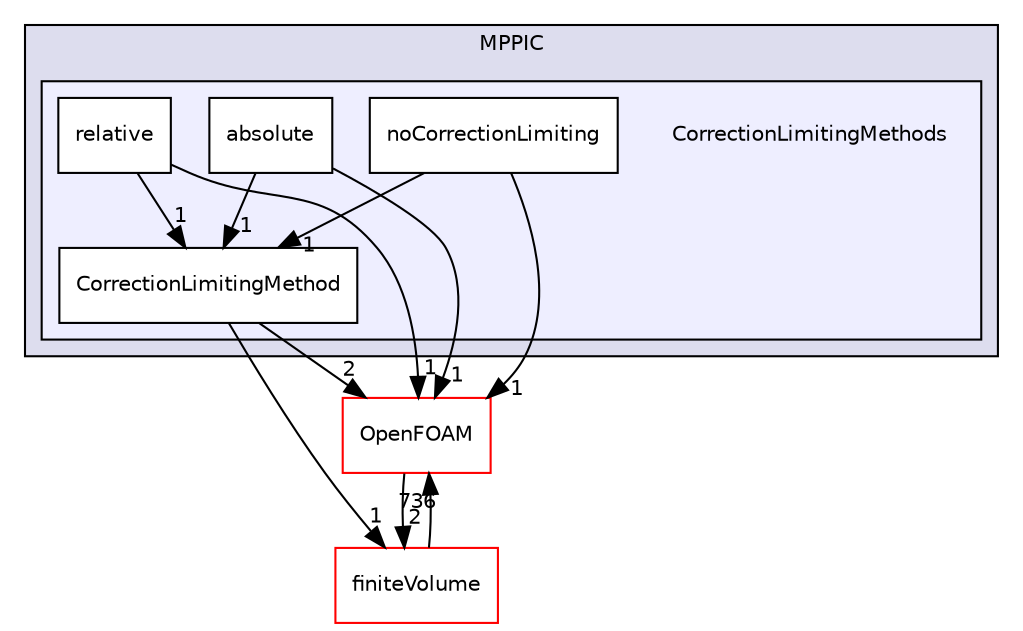 digraph "src/lagrangian/intermediate/submodels/MPPIC/CorrectionLimitingMethods" {
  bgcolor=transparent;
  compound=true
  node [ fontsize="10", fontname="Helvetica"];
  edge [ labelfontsize="10", labelfontname="Helvetica"];
  subgraph clusterdir_a5b7b518592fef4af5ad7ba70d45069c {
    graph [ bgcolor="#ddddee", pencolor="black", label="MPPIC" fontname="Helvetica", fontsize="10", URL="dir_a5b7b518592fef4af5ad7ba70d45069c.html"]
  subgraph clusterdir_88e5de7170fc9fcf22ab7f5d071065a8 {
    graph [ bgcolor="#eeeeff", pencolor="black", label="" URL="dir_88e5de7170fc9fcf22ab7f5d071065a8.html"];
    dir_88e5de7170fc9fcf22ab7f5d071065a8 [shape=plaintext label="CorrectionLimitingMethods"];
    dir_929f6f6efbf13510438304172a435588 [shape=box label="absolute" color="black" fillcolor="white" style="filled" URL="dir_929f6f6efbf13510438304172a435588.html"];
    dir_b160010eaed3990ef8c4d4d5f1758bb9 [shape=box label="CorrectionLimitingMethod" color="black" fillcolor="white" style="filled" URL="dir_b160010eaed3990ef8c4d4d5f1758bb9.html"];
    dir_91941c07a510d130a274180709534e8f [shape=box label="noCorrectionLimiting" color="black" fillcolor="white" style="filled" URL="dir_91941c07a510d130a274180709534e8f.html"];
    dir_c15ceaff26a211e64845aedc1b8e3eb8 [shape=box label="relative" color="black" fillcolor="white" style="filled" URL="dir_c15ceaff26a211e64845aedc1b8e3eb8.html"];
  }
  }
  dir_9bd15774b555cf7259a6fa18f99fe99b [shape=box label="finiteVolume" color="red" URL="dir_9bd15774b555cf7259a6fa18f99fe99b.html"];
  dir_c5473ff19b20e6ec4dfe5c310b3778a8 [shape=box label="OpenFOAM" color="red" URL="dir_c5473ff19b20e6ec4dfe5c310b3778a8.html"];
  dir_9bd15774b555cf7259a6fa18f99fe99b->dir_c5473ff19b20e6ec4dfe5c310b3778a8 [headlabel="736", labeldistance=1.5 headhref="dir_000894_001888.html"];
  dir_91941c07a510d130a274180709534e8f->dir_b160010eaed3990ef8c4d4d5f1758bb9 [headlabel="1", labeldistance=1.5 headhref="dir_001567_001566.html"];
  dir_91941c07a510d130a274180709534e8f->dir_c5473ff19b20e6ec4dfe5c310b3778a8 [headlabel="1", labeldistance=1.5 headhref="dir_001567_001888.html"];
  dir_b160010eaed3990ef8c4d4d5f1758bb9->dir_9bd15774b555cf7259a6fa18f99fe99b [headlabel="1", labeldistance=1.5 headhref="dir_001566_000894.html"];
  dir_b160010eaed3990ef8c4d4d5f1758bb9->dir_c5473ff19b20e6ec4dfe5c310b3778a8 [headlabel="2", labeldistance=1.5 headhref="dir_001566_001888.html"];
  dir_c5473ff19b20e6ec4dfe5c310b3778a8->dir_9bd15774b555cf7259a6fa18f99fe99b [headlabel="2", labeldistance=1.5 headhref="dir_001888_000894.html"];
  dir_c15ceaff26a211e64845aedc1b8e3eb8->dir_b160010eaed3990ef8c4d4d5f1758bb9 [headlabel="1", labeldistance=1.5 headhref="dir_001568_001566.html"];
  dir_c15ceaff26a211e64845aedc1b8e3eb8->dir_c5473ff19b20e6ec4dfe5c310b3778a8 [headlabel="1", labeldistance=1.5 headhref="dir_001568_001888.html"];
  dir_929f6f6efbf13510438304172a435588->dir_b160010eaed3990ef8c4d4d5f1758bb9 [headlabel="1", labeldistance=1.5 headhref="dir_001565_001566.html"];
  dir_929f6f6efbf13510438304172a435588->dir_c5473ff19b20e6ec4dfe5c310b3778a8 [headlabel="1", labeldistance=1.5 headhref="dir_001565_001888.html"];
}
